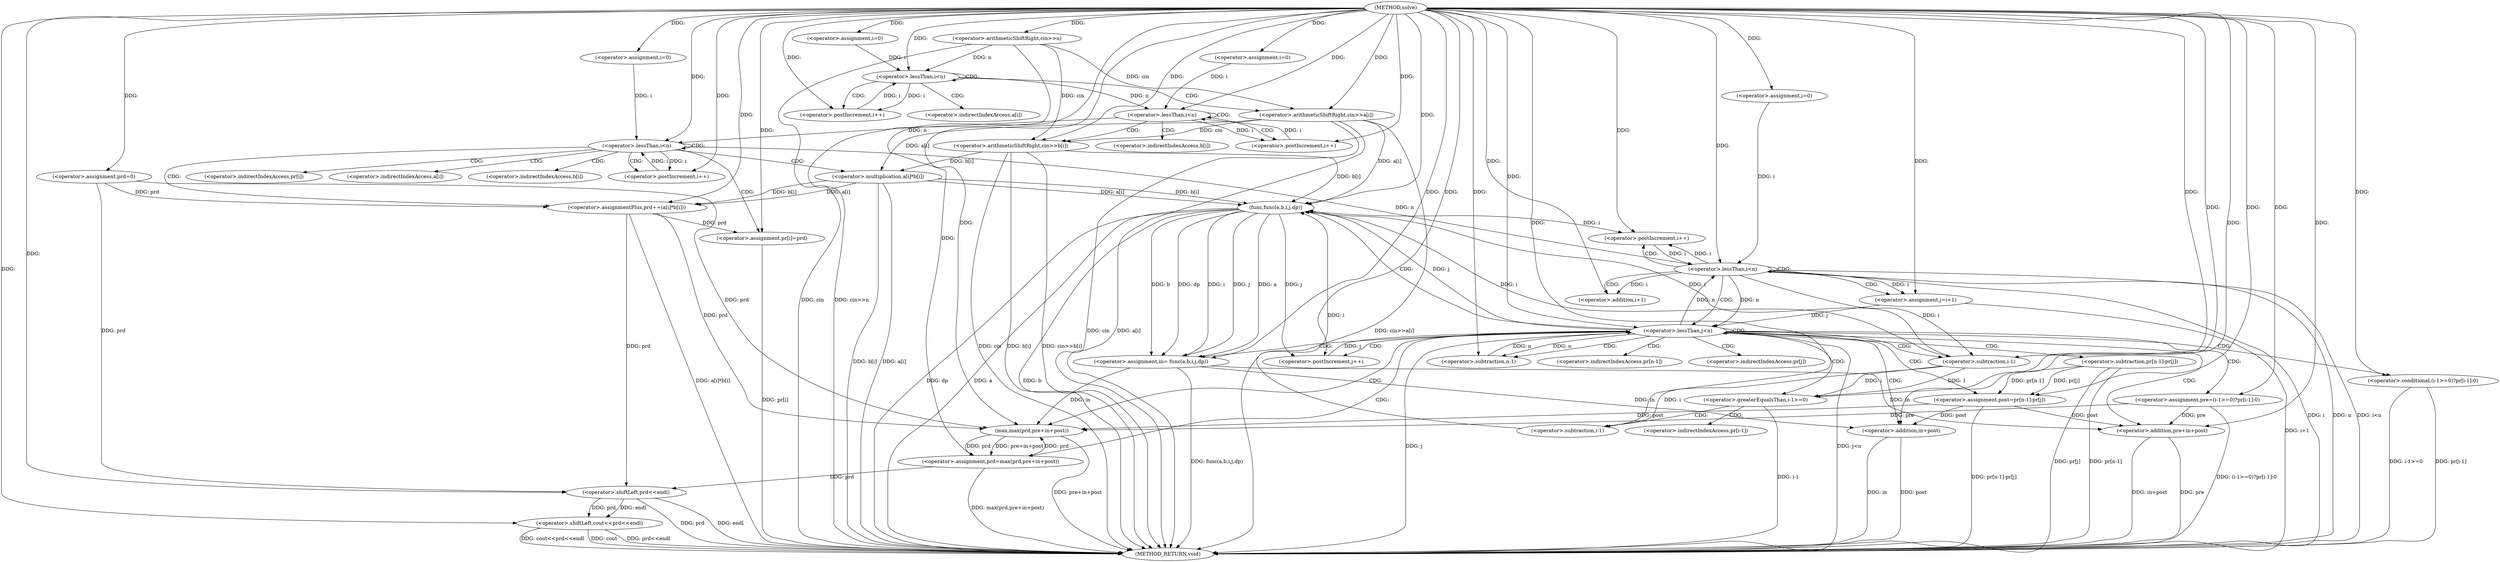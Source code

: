 digraph "solve" {  
"1000385" [label = "(METHOD,solve)" ]
"1000528" [label = "(METHOD_RETURN,void)" ]
"1000388" [label = "(<operator>.arithmeticShiftRight,cin>>n)" ]
"1000426" [label = "(<operator>.assignment,prd=0)" ]
"1000523" [label = "(<operator>.shiftLeft,cout<<prd<<endl)" ]
"1000396" [label = "(<operator>.assignment,i=0)" ]
"1000399" [label = "(<operator>.lessThan,i<n)" ]
"1000402" [label = "(<operator>.postIncrement,i++)" ]
"1000404" [label = "(<operator>.arithmeticShiftRight,cin>>a[i])" ]
"1000411" [label = "(<operator>.assignment,i=0)" ]
"1000414" [label = "(<operator>.lessThan,i<n)" ]
"1000417" [label = "(<operator>.postIncrement,i++)" ]
"1000419" [label = "(<operator>.arithmeticShiftRight,cin>>b[i])" ]
"1000431" [label = "(<operator>.assignment,i=0)" ]
"1000434" [label = "(<operator>.lessThan,i<n)" ]
"1000437" [label = "(<operator>.postIncrement,i++)" ]
"1000456" [label = "(<operator>.assignment,i=0)" ]
"1000459" [label = "(<operator>.lessThan,i<n)" ]
"1000462" [label = "(<operator>.postIncrement,i++)" ]
"1000440" [label = "(<operator>.assignmentPlus,prd+=(a[i]*b[i]))" ]
"1000449" [label = "(<operator>.assignment,pr[i]=prd)" ]
"1000525" [label = "(<operator>.shiftLeft,prd<<endl)" ]
"1000467" [label = "(<operator>.assignment,j=i+1)" ]
"1000472" [label = "(<operator>.lessThan,j<n)" ]
"1000475" [label = "(<operator>.postIncrement,j++)" ]
"1000442" [label = "(<operator>.multiplication,a[i]*b[i])" ]
"1000479" [label = "(<operator>.assignment,pre=(i-1>=0)?pr[i-1]:0)" ]
"1000494" [label = "(<operator>.assignment,post=pr[n-1]-pr[j])" ]
"1000506" [label = "(<operator>.assignment,in= func(a,b,i,j,dp))" ]
"1000514" [label = "(<operator>.assignment,prd=max(prd,pre+in+post))" ]
"1000469" [label = "(<operator>.addition,i+1)" ]
"1000481" [label = "(<operator>.conditional,(i-1>=0)?pr[i-1]:0)" ]
"1000496" [label = "(<operator>.subtraction,pr[n-1]-pr[j])" ]
"1000508" [label = "(func,func(a,b,i,j,dp))" ]
"1000516" [label = "(max,max(prd,pre+in+post))" ]
"1000482" [label = "(<operator>.greaterEqualsThan,i-1>=0)" ]
"1000518" [label = "(<operator>.addition,pre+in+post)" ]
"1000483" [label = "(<operator>.subtraction,i-1)" ]
"1000489" [label = "(<operator>.subtraction,i-1)" ]
"1000499" [label = "(<operator>.subtraction,n-1)" ]
"1000520" [label = "(<operator>.addition,in+post)" ]
"1000406" [label = "(<operator>.indirectIndexAccess,a[i])" ]
"1000421" [label = "(<operator>.indirectIndexAccess,b[i])" ]
"1000450" [label = "(<operator>.indirectIndexAccess,pr[i])" ]
"1000443" [label = "(<operator>.indirectIndexAccess,a[i])" ]
"1000446" [label = "(<operator>.indirectIndexAccess,b[i])" ]
"1000487" [label = "(<operator>.indirectIndexAccess,pr[i-1])" ]
"1000497" [label = "(<operator>.indirectIndexAccess,pr[n-1])" ]
"1000502" [label = "(<operator>.indirectIndexAccess,pr[j])" ]
  "1000388" -> "1000528"  [ label = "DDG: cin"] 
  "1000388" -> "1000528"  [ label = "DDG: cin>>n"] 
  "1000459" -> "1000528"  [ label = "DDG: i"] 
  "1000459" -> "1000528"  [ label = "DDG: n"] 
  "1000459" -> "1000528"  [ label = "DDG: i<n"] 
  "1000525" -> "1000528"  [ label = "DDG: prd"] 
  "1000523" -> "1000528"  [ label = "DDG: prd<<endl"] 
  "1000523" -> "1000528"  [ label = "DDG: cout<<prd<<endl"] 
  "1000467" -> "1000528"  [ label = "DDG: i+1"] 
  "1000472" -> "1000528"  [ label = "DDG: j"] 
  "1000472" -> "1000528"  [ label = "DDG: j<n"] 
  "1000482" -> "1000528"  [ label = "DDG: i-1"] 
  "1000481" -> "1000528"  [ label = "DDG: i-1>=0"] 
  "1000481" -> "1000528"  [ label = "DDG: pr[i-1]"] 
  "1000479" -> "1000528"  [ label = "DDG: (i-1>=0)?pr[i-1]:0"] 
  "1000496" -> "1000528"  [ label = "DDG: pr[n-1]"] 
  "1000496" -> "1000528"  [ label = "DDG: pr[j]"] 
  "1000494" -> "1000528"  [ label = "DDG: pr[n-1]-pr[j]"] 
  "1000508" -> "1000528"  [ label = "DDG: a"] 
  "1000508" -> "1000528"  [ label = "DDG: b"] 
  "1000508" -> "1000528"  [ label = "DDG: dp"] 
  "1000506" -> "1000528"  [ label = "DDG: func(a,b,i,j,dp)"] 
  "1000518" -> "1000528"  [ label = "DDG: pre"] 
  "1000520" -> "1000528"  [ label = "DDG: in"] 
  "1000520" -> "1000528"  [ label = "DDG: post"] 
  "1000518" -> "1000528"  [ label = "DDG: in+post"] 
  "1000516" -> "1000528"  [ label = "DDG: pre+in+post"] 
  "1000514" -> "1000528"  [ label = "DDG: max(prd,pre+in+post)"] 
  "1000442" -> "1000528"  [ label = "DDG: a[i]"] 
  "1000442" -> "1000528"  [ label = "DDG: b[i]"] 
  "1000440" -> "1000528"  [ label = "DDG: a[i]*b[i]"] 
  "1000449" -> "1000528"  [ label = "DDG: pr[i]"] 
  "1000419" -> "1000528"  [ label = "DDG: cin"] 
  "1000419" -> "1000528"  [ label = "DDG: b[i]"] 
  "1000419" -> "1000528"  [ label = "DDG: cin>>b[i]"] 
  "1000404" -> "1000528"  [ label = "DDG: cin"] 
  "1000404" -> "1000528"  [ label = "DDG: a[i]"] 
  "1000404" -> "1000528"  [ label = "DDG: cin>>a[i]"] 
  "1000525" -> "1000528"  [ label = "DDG: endl"] 
  "1000523" -> "1000528"  [ label = "DDG: cout"] 
  "1000385" -> "1000426"  [ label = "DDG: "] 
  "1000385" -> "1000388"  [ label = "DDG: "] 
  "1000385" -> "1000396"  [ label = "DDG: "] 
  "1000385" -> "1000411"  [ label = "DDG: "] 
  "1000385" -> "1000431"  [ label = "DDG: "] 
  "1000385" -> "1000456"  [ label = "DDG: "] 
  "1000385" -> "1000523"  [ label = "DDG: "] 
  "1000525" -> "1000523"  [ label = "DDG: prd"] 
  "1000525" -> "1000523"  [ label = "DDG: endl"] 
  "1000396" -> "1000399"  [ label = "DDG: i"] 
  "1000402" -> "1000399"  [ label = "DDG: i"] 
  "1000385" -> "1000399"  [ label = "DDG: "] 
  "1000388" -> "1000399"  [ label = "DDG: n"] 
  "1000399" -> "1000402"  [ label = "DDG: i"] 
  "1000385" -> "1000402"  [ label = "DDG: "] 
  "1000388" -> "1000404"  [ label = "DDG: cin"] 
  "1000385" -> "1000404"  [ label = "DDG: "] 
  "1000411" -> "1000414"  [ label = "DDG: i"] 
  "1000417" -> "1000414"  [ label = "DDG: i"] 
  "1000385" -> "1000414"  [ label = "DDG: "] 
  "1000399" -> "1000414"  [ label = "DDG: n"] 
  "1000414" -> "1000417"  [ label = "DDG: i"] 
  "1000385" -> "1000417"  [ label = "DDG: "] 
  "1000388" -> "1000419"  [ label = "DDG: cin"] 
  "1000404" -> "1000419"  [ label = "DDG: cin"] 
  "1000385" -> "1000419"  [ label = "DDG: "] 
  "1000431" -> "1000434"  [ label = "DDG: i"] 
  "1000437" -> "1000434"  [ label = "DDG: i"] 
  "1000385" -> "1000434"  [ label = "DDG: "] 
  "1000414" -> "1000434"  [ label = "DDG: n"] 
  "1000434" -> "1000437"  [ label = "DDG: i"] 
  "1000385" -> "1000437"  [ label = "DDG: "] 
  "1000442" -> "1000440"  [ label = "DDG: a[i]"] 
  "1000442" -> "1000440"  [ label = "DDG: b[i]"] 
  "1000440" -> "1000449"  [ label = "DDG: prd"] 
  "1000385" -> "1000449"  [ label = "DDG: "] 
  "1000456" -> "1000459"  [ label = "DDG: i"] 
  "1000462" -> "1000459"  [ label = "DDG: i"] 
  "1000385" -> "1000459"  [ label = "DDG: "] 
  "1000434" -> "1000459"  [ label = "DDG: n"] 
  "1000472" -> "1000459"  [ label = "DDG: n"] 
  "1000508" -> "1000462"  [ label = "DDG: i"] 
  "1000385" -> "1000462"  [ label = "DDG: "] 
  "1000459" -> "1000462"  [ label = "DDG: i"] 
  "1000426" -> "1000525"  [ label = "DDG: prd"] 
  "1000514" -> "1000525"  [ label = "DDG: prd"] 
  "1000385" -> "1000525"  [ label = "DDG: "] 
  "1000440" -> "1000525"  [ label = "DDG: prd"] 
  "1000426" -> "1000440"  [ label = "DDG: prd"] 
  "1000385" -> "1000440"  [ label = "DDG: "] 
  "1000385" -> "1000467"  [ label = "DDG: "] 
  "1000459" -> "1000467"  [ label = "DDG: i"] 
  "1000404" -> "1000442"  [ label = "DDG: a[i]"] 
  "1000419" -> "1000442"  [ label = "DDG: b[i]"] 
  "1000467" -> "1000472"  [ label = "DDG: j"] 
  "1000475" -> "1000472"  [ label = "DDG: j"] 
  "1000385" -> "1000472"  [ label = "DDG: "] 
  "1000459" -> "1000472"  [ label = "DDG: n"] 
  "1000499" -> "1000472"  [ label = "DDG: n"] 
  "1000508" -> "1000475"  [ label = "DDG: j"] 
  "1000385" -> "1000475"  [ label = "DDG: "] 
  "1000385" -> "1000479"  [ label = "DDG: "] 
  "1000496" -> "1000494"  [ label = "DDG: pr[j]"] 
  "1000496" -> "1000494"  [ label = "DDG: pr[n-1]"] 
  "1000508" -> "1000506"  [ label = "DDG: i"] 
  "1000508" -> "1000506"  [ label = "DDG: j"] 
  "1000508" -> "1000506"  [ label = "DDG: dp"] 
  "1000508" -> "1000506"  [ label = "DDG: a"] 
  "1000508" -> "1000506"  [ label = "DDG: b"] 
  "1000516" -> "1000514"  [ label = "DDG: pre+in+post"] 
  "1000516" -> "1000514"  [ label = "DDG: prd"] 
  "1000459" -> "1000469"  [ label = "DDG: i"] 
  "1000385" -> "1000469"  [ label = "DDG: "] 
  "1000385" -> "1000494"  [ label = "DDG: "] 
  "1000385" -> "1000506"  [ label = "DDG: "] 
  "1000385" -> "1000514"  [ label = "DDG: "] 
  "1000385" -> "1000481"  [ label = "DDG: "] 
  "1000442" -> "1000508"  [ label = "DDG: a[i]"] 
  "1000404" -> "1000508"  [ label = "DDG: a[i]"] 
  "1000385" -> "1000508"  [ label = "DDG: "] 
  "1000483" -> "1000508"  [ label = "DDG: i"] 
  "1000489" -> "1000508"  [ label = "DDG: i"] 
  "1000472" -> "1000508"  [ label = "DDG: j"] 
  "1000442" -> "1000508"  [ label = "DDG: b[i]"] 
  "1000419" -> "1000508"  [ label = "DDG: b[i]"] 
  "1000426" -> "1000516"  [ label = "DDG: prd"] 
  "1000514" -> "1000516"  [ label = "DDG: prd"] 
  "1000385" -> "1000516"  [ label = "DDG: "] 
  "1000440" -> "1000516"  [ label = "DDG: prd"] 
  "1000494" -> "1000516"  [ label = "DDG: post"] 
  "1000506" -> "1000516"  [ label = "DDG: in"] 
  "1000479" -> "1000516"  [ label = "DDG: pre"] 
  "1000483" -> "1000482"  [ label = "DDG: i"] 
  "1000483" -> "1000482"  [ label = "DDG: 1"] 
  "1000385" -> "1000482"  [ label = "DDG: "] 
  "1000479" -> "1000518"  [ label = "DDG: pre"] 
  "1000385" -> "1000518"  [ label = "DDG: "] 
  "1000494" -> "1000518"  [ label = "DDG: post"] 
  "1000506" -> "1000518"  [ label = "DDG: in"] 
  "1000508" -> "1000483"  [ label = "DDG: i"] 
  "1000385" -> "1000483"  [ label = "DDG: "] 
  "1000459" -> "1000483"  [ label = "DDG: i"] 
  "1000483" -> "1000489"  [ label = "DDG: i"] 
  "1000385" -> "1000489"  [ label = "DDG: "] 
  "1000472" -> "1000499"  [ label = "DDG: n"] 
  "1000385" -> "1000499"  [ label = "DDG: "] 
  "1000506" -> "1000520"  [ label = "DDG: in"] 
  "1000385" -> "1000520"  [ label = "DDG: "] 
  "1000494" -> "1000520"  [ label = "DDG: post"] 
  "1000399" -> "1000406"  [ label = "CDG: "] 
  "1000399" -> "1000404"  [ label = "CDG: "] 
  "1000399" -> "1000402"  [ label = "CDG: "] 
  "1000399" -> "1000399"  [ label = "CDG: "] 
  "1000414" -> "1000414"  [ label = "CDG: "] 
  "1000414" -> "1000419"  [ label = "CDG: "] 
  "1000414" -> "1000417"  [ label = "CDG: "] 
  "1000414" -> "1000421"  [ label = "CDG: "] 
  "1000434" -> "1000443"  [ label = "CDG: "] 
  "1000434" -> "1000446"  [ label = "CDG: "] 
  "1000434" -> "1000449"  [ label = "CDG: "] 
  "1000434" -> "1000442"  [ label = "CDG: "] 
  "1000434" -> "1000450"  [ label = "CDG: "] 
  "1000434" -> "1000440"  [ label = "CDG: "] 
  "1000434" -> "1000437"  [ label = "CDG: "] 
  "1000434" -> "1000434"  [ label = "CDG: "] 
  "1000459" -> "1000462"  [ label = "CDG: "] 
  "1000459" -> "1000469"  [ label = "CDG: "] 
  "1000459" -> "1000467"  [ label = "CDG: "] 
  "1000459" -> "1000472"  [ label = "CDG: "] 
  "1000459" -> "1000459"  [ label = "CDG: "] 
  "1000472" -> "1000483"  [ label = "CDG: "] 
  "1000472" -> "1000520"  [ label = "CDG: "] 
  "1000472" -> "1000479"  [ label = "CDG: "] 
  "1000472" -> "1000518"  [ label = "CDG: "] 
  "1000472" -> "1000499"  [ label = "CDG: "] 
  "1000472" -> "1000506"  [ label = "CDG: "] 
  "1000472" -> "1000514"  [ label = "CDG: "] 
  "1000472" -> "1000502"  [ label = "CDG: "] 
  "1000472" -> "1000472"  [ label = "CDG: "] 
  "1000472" -> "1000508"  [ label = "CDG: "] 
  "1000472" -> "1000496"  [ label = "CDG: "] 
  "1000472" -> "1000494"  [ label = "CDG: "] 
  "1000472" -> "1000516"  [ label = "CDG: "] 
  "1000472" -> "1000497"  [ label = "CDG: "] 
  "1000472" -> "1000482"  [ label = "CDG: "] 
  "1000472" -> "1000481"  [ label = "CDG: "] 
  "1000472" -> "1000475"  [ label = "CDG: "] 
  "1000482" -> "1000487"  [ label = "CDG: "] 
  "1000482" -> "1000489"  [ label = "CDG: "] 
}
